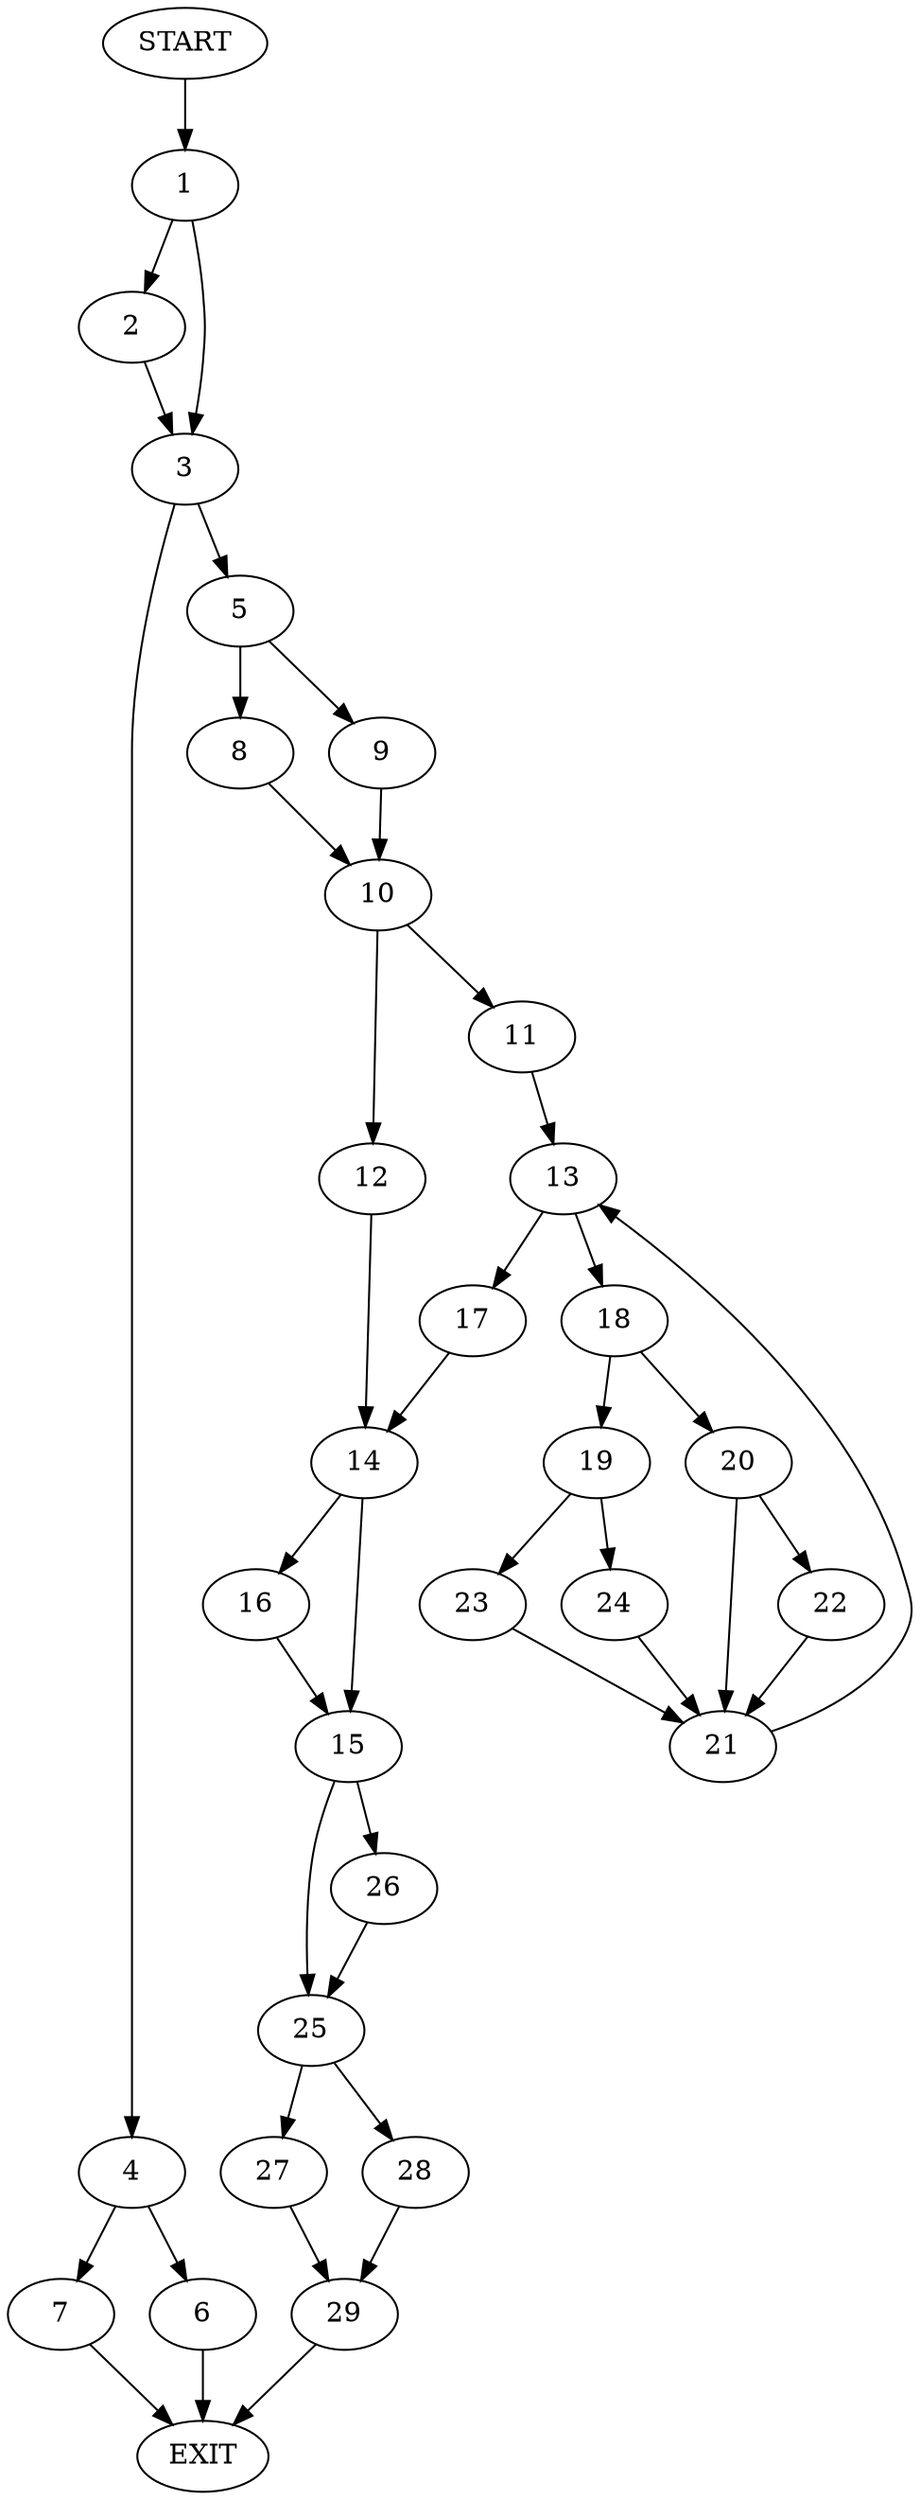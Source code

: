 digraph {
0 [label="START"]
30 [label="EXIT"]
0 -> 1
1 -> 2
1 -> 3
2 -> 3
3 -> 4
3 -> 5
4 -> 6
4 -> 7
5 -> 8
5 -> 9
6 -> 30
7 -> 30
8 -> 10
9 -> 10
10 -> 11
10 -> 12
11 -> 13
12 -> 14
14 -> 15
14 -> 16
13 -> 17
13 -> 18
17 -> 14
18 -> 19
18 -> 20
20 -> 21
20 -> 22
19 -> 23
19 -> 24
23 -> 21
24 -> 21
21 -> 13
22 -> 21
16 -> 15
15 -> 25
15 -> 26
26 -> 25
25 -> 27
25 -> 28
28 -> 29
27 -> 29
29 -> 30
}
